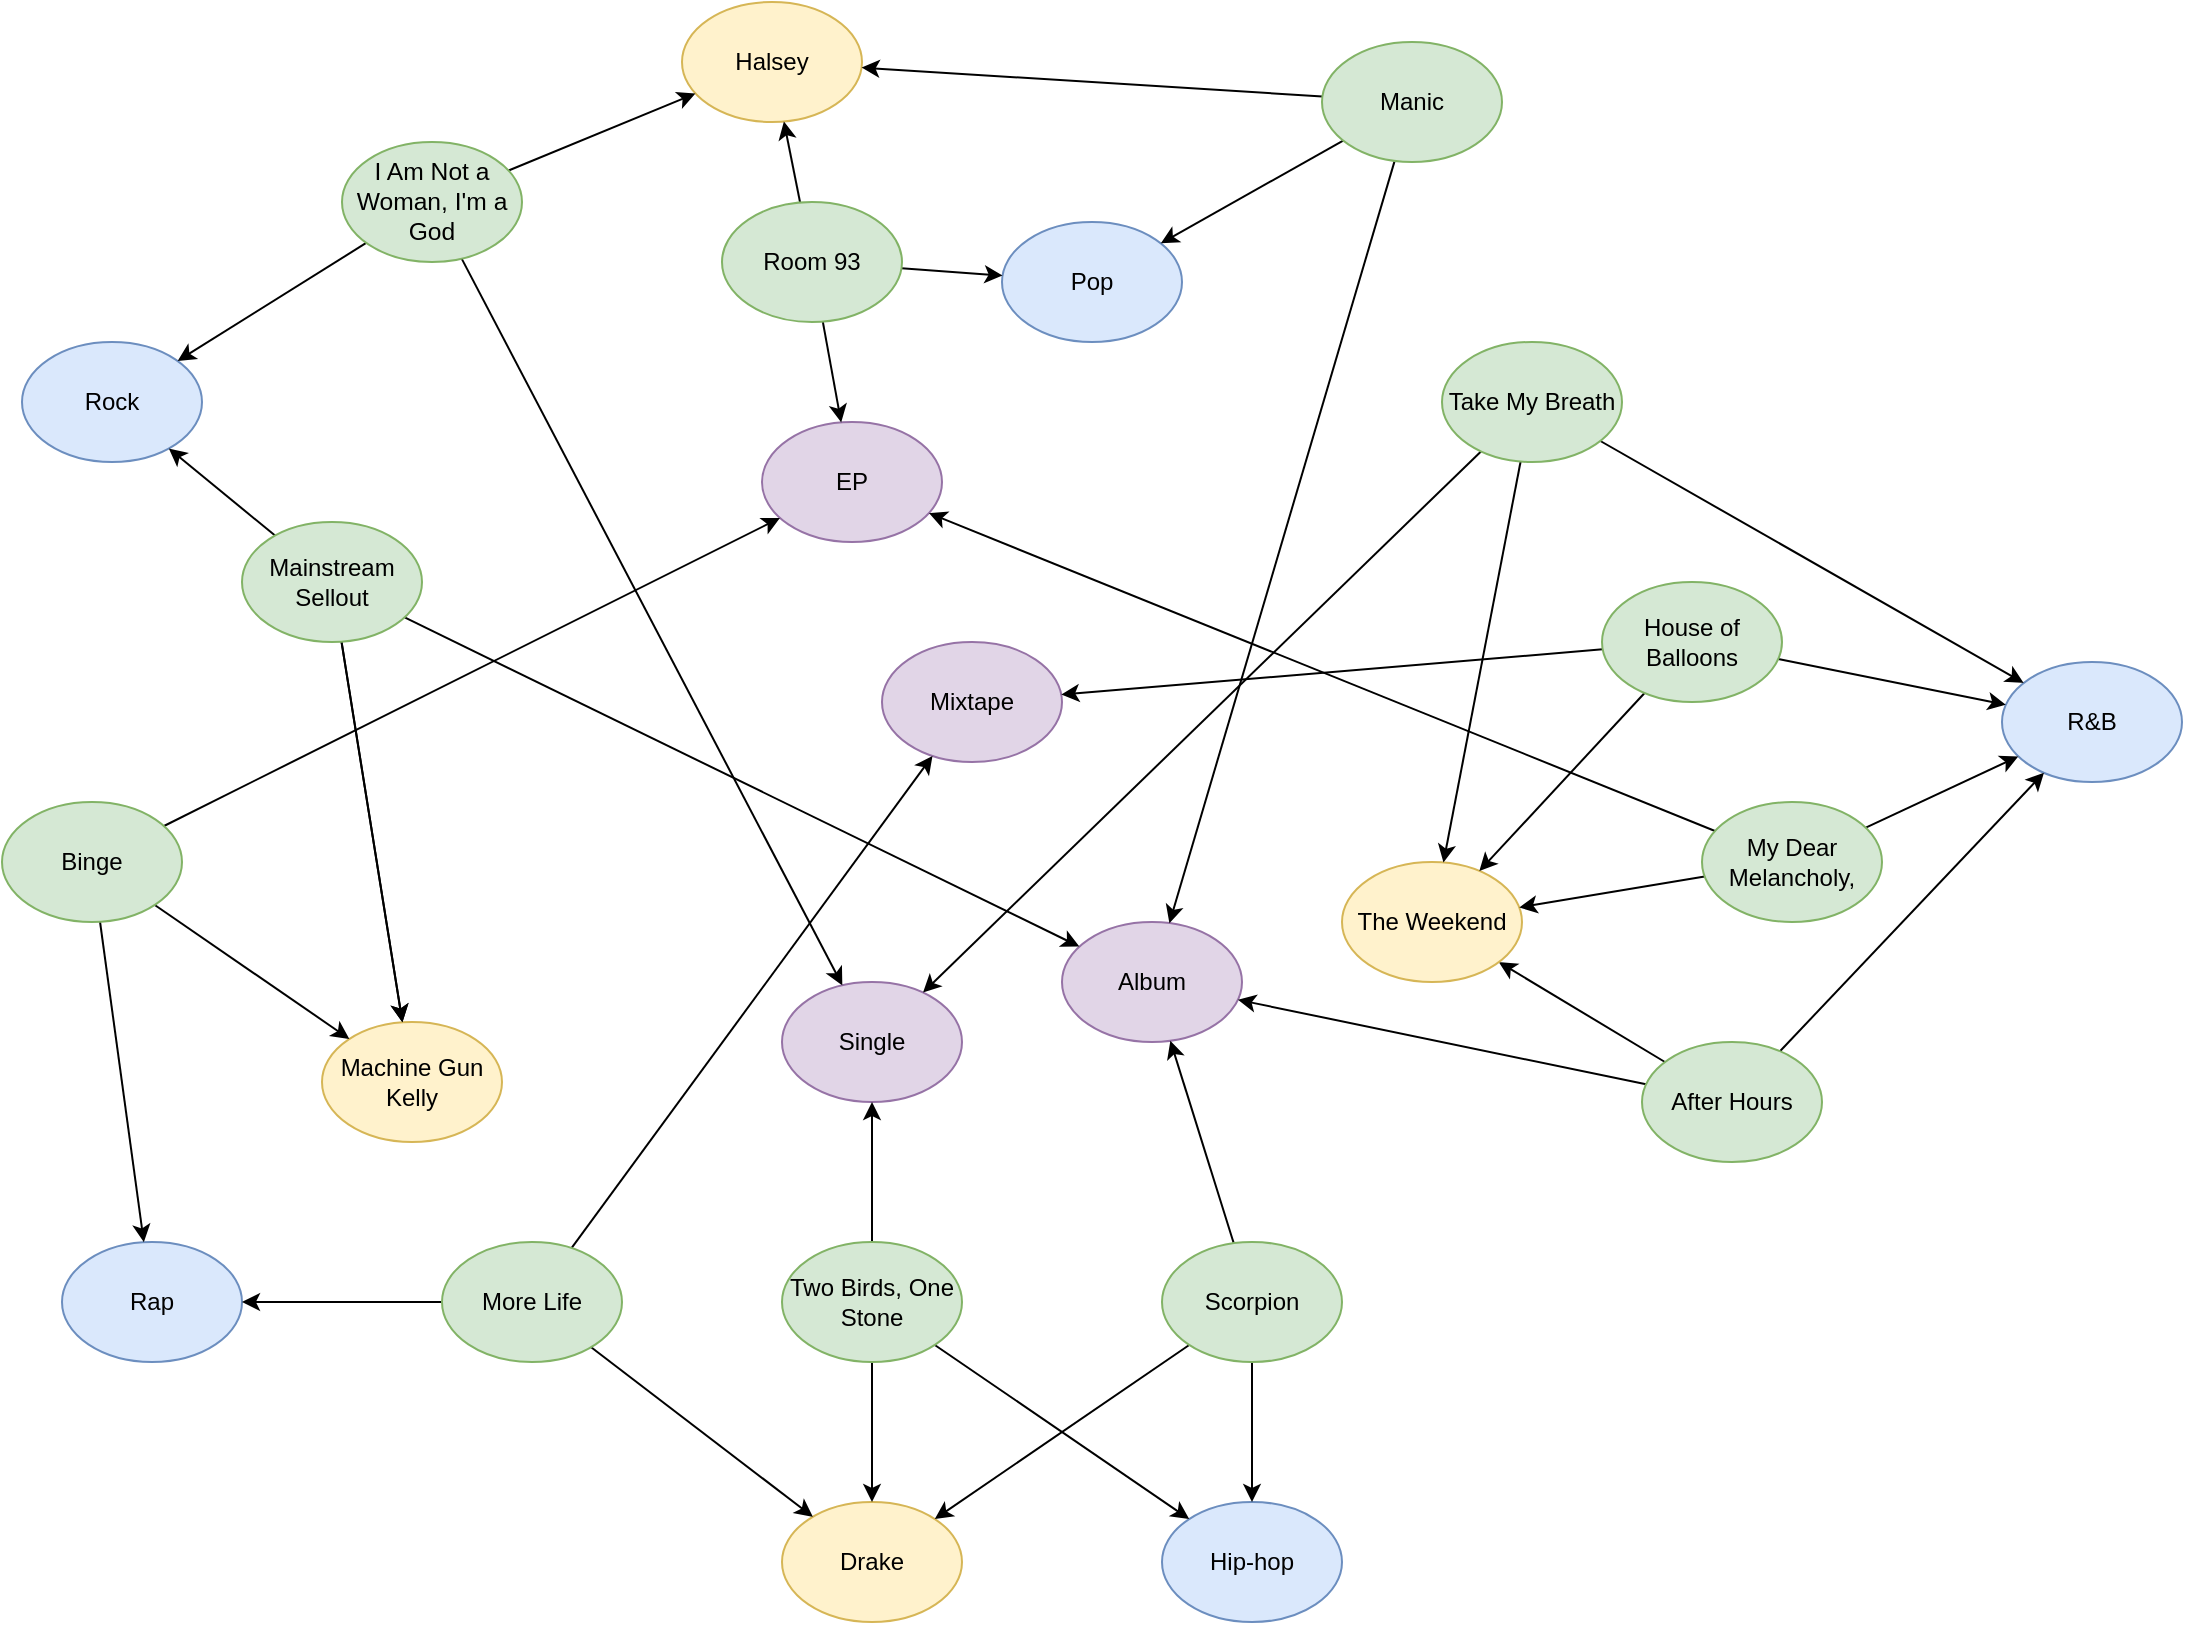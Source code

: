 <mxfile version="20.3.7" type="device"><diagram id="TyXE7sn0_uw6ClCjGTd-" name="Страница 1"><mxGraphModel dx="5315" dy="5726" grid="1" gridSize="10" guides="1" tooltips="1" connect="1" arrows="1" fold="1" page="1" pageScale="1" pageWidth="3300" pageHeight="4681" math="0" shadow="0"><root><mxCell id="0"/><mxCell id="1" parent="0"/><mxCell id="bvV8SLx2wVSRqKHYlJdx-1" value="EP" style="ellipse;whiteSpace=wrap;html=1;fillColor=#e1d5e7;strokeColor=#9673a6;" parent="1" vertex="1"><mxGeometry x="250" y="180" width="90" height="60" as="geometry"/></mxCell><mxCell id="bvV8SLx2wVSRqKHYlJdx-3" value="Album" style="ellipse;whiteSpace=wrap;html=1;fillColor=#e1d5e7;strokeColor=#9673a6;" parent="1" vertex="1"><mxGeometry x="400" y="430" width="90" height="60" as="geometry"/></mxCell><mxCell id="bvV8SLx2wVSRqKHYlJdx-4" value="R&amp;amp;B" style="ellipse;whiteSpace=wrap;html=1;fillColor=#dae8fc;strokeColor=#6c8ebf;" parent="1" vertex="1"><mxGeometry x="870" y="300" width="90" height="60" as="geometry"/></mxCell><mxCell id="bvV8SLx2wVSRqKHYlJdx-6" value="Mixtape" style="ellipse;whiteSpace=wrap;html=1;fillColor=#e1d5e7;strokeColor=#9673a6;" parent="1" vertex="1"><mxGeometry x="310" y="290" width="90" height="60" as="geometry"/></mxCell><mxCell id="bvV8SLx2wVSRqKHYlJdx-7" value="Single" style="ellipse;whiteSpace=wrap;html=1;fillColor=#e1d5e7;strokeColor=#9673a6;" parent="1" vertex="1"><mxGeometry x="260" y="460" width="90" height="60" as="geometry"/></mxCell><mxCell id="bvV8SLx2wVSRqKHYlJdx-8" value="Rock" style="ellipse;whiteSpace=wrap;html=1;fillColor=#dae8fc;strokeColor=#6c8ebf;" parent="1" vertex="1"><mxGeometry x="-120" y="140" width="90" height="60" as="geometry"/></mxCell><mxCell id="bvV8SLx2wVSRqKHYlJdx-9" value="Pop" style="ellipse;whiteSpace=wrap;html=1;fillColor=#dae8fc;strokeColor=#6c8ebf;" parent="1" vertex="1"><mxGeometry x="370" y="80" width="90" height="60" as="geometry"/></mxCell><mxCell id="bvV8SLx2wVSRqKHYlJdx-12" style="rounded=0;orthogonalLoop=1;jettySize=auto;html=1;" parent="1" source="bvV8SLx2wVSRqKHYlJdx-10" target="bvV8SLx2wVSRqKHYlJdx-3" edge="1"><mxGeometry relative="1" as="geometry"/></mxCell><mxCell id="bvV8SLx2wVSRqKHYlJdx-17" style="edgeStyle=none;rounded=0;orthogonalLoop=1;jettySize=auto;html=1;" parent="1" source="bvV8SLx2wVSRqKHYlJdx-10" target="bvV8SLx2wVSRqKHYlJdx-13" edge="1"><mxGeometry relative="1" as="geometry"/></mxCell><mxCell id="bvV8SLx2wVSRqKHYlJdx-18" style="edgeStyle=none;rounded=0;orthogonalLoop=1;jettySize=auto;html=1;" parent="1" source="bvV8SLx2wVSRqKHYlJdx-10" target="bvV8SLx2wVSRqKHYlJdx-4" edge="1"><mxGeometry relative="1" as="geometry"/></mxCell><mxCell id="bvV8SLx2wVSRqKHYlJdx-10" value="After Hours" style="ellipse;whiteSpace=wrap;html=1;fillColor=#d5e8d4;strokeColor=#82b366;" parent="1" vertex="1"><mxGeometry x="690" y="490" width="90" height="60" as="geometry"/></mxCell><mxCell id="bvV8SLx2wVSRqKHYlJdx-13" value="The Weekend" style="ellipse;whiteSpace=wrap;html=1;fillColor=#fff2cc;strokeColor=#d6b656;" parent="1" vertex="1"><mxGeometry x="540" y="400" width="90" height="60" as="geometry"/></mxCell><mxCell id="bvV8SLx2wVSRqKHYlJdx-21" style="edgeStyle=none;rounded=0;orthogonalLoop=1;jettySize=auto;html=1;" parent="1" source="bvV8SLx2wVSRqKHYlJdx-19" target="bvV8SLx2wVSRqKHYlJdx-1" edge="1"><mxGeometry relative="1" as="geometry"/></mxCell><mxCell id="bvV8SLx2wVSRqKHYlJdx-22" style="edgeStyle=none;rounded=0;orthogonalLoop=1;jettySize=auto;html=1;" parent="1" source="bvV8SLx2wVSRqKHYlJdx-19" target="bvV8SLx2wVSRqKHYlJdx-13" edge="1"><mxGeometry relative="1" as="geometry"/></mxCell><mxCell id="bvV8SLx2wVSRqKHYlJdx-23" style="edgeStyle=none;rounded=0;orthogonalLoop=1;jettySize=auto;html=1;" parent="1" source="bvV8SLx2wVSRqKHYlJdx-19" target="bvV8SLx2wVSRqKHYlJdx-4" edge="1"><mxGeometry relative="1" as="geometry"/></mxCell><mxCell id="bvV8SLx2wVSRqKHYlJdx-19" value="My Dear Melancholy," style="ellipse;whiteSpace=wrap;html=1;fillColor=#d5e8d4;strokeColor=#82b366;" parent="1" vertex="1"><mxGeometry x="720" y="370" width="90" height="60" as="geometry"/></mxCell><mxCell id="bvV8SLx2wVSRqKHYlJdx-26" style="edgeStyle=none;rounded=0;orthogonalLoop=1;jettySize=auto;html=1;" parent="1" source="bvV8SLx2wVSRqKHYlJdx-24" target="bvV8SLx2wVSRqKHYlJdx-6" edge="1"><mxGeometry relative="1" as="geometry"/></mxCell><mxCell id="bvV8SLx2wVSRqKHYlJdx-27" style="edgeStyle=none;rounded=0;orthogonalLoop=1;jettySize=auto;html=1;" parent="1" source="bvV8SLx2wVSRqKHYlJdx-24" target="bvV8SLx2wVSRqKHYlJdx-13" edge="1"><mxGeometry relative="1" as="geometry"/></mxCell><mxCell id="bvV8SLx2wVSRqKHYlJdx-28" style="edgeStyle=none;rounded=0;orthogonalLoop=1;jettySize=auto;html=1;" parent="1" source="bvV8SLx2wVSRqKHYlJdx-24" target="bvV8SLx2wVSRqKHYlJdx-4" edge="1"><mxGeometry relative="1" as="geometry"/></mxCell><mxCell id="bvV8SLx2wVSRqKHYlJdx-24" value="House of Balloons" style="ellipse;whiteSpace=wrap;html=1;fillColor=#d5e8d4;strokeColor=#82b366;" parent="1" vertex="1"><mxGeometry x="670" y="260" width="90" height="60" as="geometry"/></mxCell><mxCell id="bvV8SLx2wVSRqKHYlJdx-30" style="edgeStyle=none;rounded=0;orthogonalLoop=1;jettySize=auto;html=1;" parent="1" source="bvV8SLx2wVSRqKHYlJdx-29" target="bvV8SLx2wVSRqKHYlJdx-7" edge="1"><mxGeometry relative="1" as="geometry"/></mxCell><mxCell id="bvV8SLx2wVSRqKHYlJdx-31" style="edgeStyle=none;rounded=0;orthogonalLoop=1;jettySize=auto;html=1;" parent="1" source="bvV8SLx2wVSRqKHYlJdx-29" target="bvV8SLx2wVSRqKHYlJdx-13" edge="1"><mxGeometry relative="1" as="geometry"/></mxCell><mxCell id="bvV8SLx2wVSRqKHYlJdx-32" style="edgeStyle=none;rounded=0;orthogonalLoop=1;jettySize=auto;html=1;" parent="1" source="bvV8SLx2wVSRqKHYlJdx-29" target="bvV8SLx2wVSRqKHYlJdx-4" edge="1"><mxGeometry relative="1" as="geometry"/></mxCell><mxCell id="bvV8SLx2wVSRqKHYlJdx-29" value="Take My Breath" style="ellipse;whiteSpace=wrap;html=1;fillColor=#d5e8d4;strokeColor=#82b366;" parent="1" vertex="1"><mxGeometry x="590" y="140" width="90" height="60" as="geometry"/></mxCell><mxCell id="bvV8SLx2wVSRqKHYlJdx-34" value="Hip-hop" style="ellipse;whiteSpace=wrap;html=1;fillColor=#dae8fc;strokeColor=#6c8ebf;" parent="1" vertex="1"><mxGeometry x="450" y="720" width="90" height="60" as="geometry"/></mxCell><mxCell id="bvV8SLx2wVSRqKHYlJdx-35" value="Rap" style="ellipse;whiteSpace=wrap;html=1;fillColor=#dae8fc;strokeColor=#6c8ebf;" parent="1" vertex="1"><mxGeometry x="-100" y="590" width="90" height="60" as="geometry"/></mxCell><mxCell id="bvV8SLx2wVSRqKHYlJdx-39" value="Drake" style="ellipse;whiteSpace=wrap;html=1;fillColor=#fff2cc;strokeColor=#d6b656;" parent="1" vertex="1"><mxGeometry x="260" y="720" width="90" height="60" as="geometry"/></mxCell><mxCell id="bvV8SLx2wVSRqKHYlJdx-41" style="edgeStyle=none;rounded=0;orthogonalLoop=1;jettySize=auto;html=1;" parent="1" source="bvV8SLx2wVSRqKHYlJdx-40" target="bvV8SLx2wVSRqKHYlJdx-6" edge="1"><mxGeometry relative="1" as="geometry"/></mxCell><mxCell id="bvV8SLx2wVSRqKHYlJdx-42" style="edgeStyle=none;rounded=0;orthogonalLoop=1;jettySize=auto;html=1;" parent="1" source="bvV8SLx2wVSRqKHYlJdx-40" target="bvV8SLx2wVSRqKHYlJdx-39" edge="1"><mxGeometry relative="1" as="geometry"/></mxCell><mxCell id="bvV8SLx2wVSRqKHYlJdx-43" style="edgeStyle=none;rounded=0;orthogonalLoop=1;jettySize=auto;html=1;" parent="1" source="bvV8SLx2wVSRqKHYlJdx-40" target="bvV8SLx2wVSRqKHYlJdx-35" edge="1"><mxGeometry relative="1" as="geometry"/></mxCell><mxCell id="bvV8SLx2wVSRqKHYlJdx-40" value="More Life" style="ellipse;whiteSpace=wrap;html=1;fillColor=#d5e8d4;strokeColor=#82b366;" parent="1" vertex="1"><mxGeometry x="90" y="590" width="90" height="60" as="geometry"/></mxCell><mxCell id="bvV8SLx2wVSRqKHYlJdx-45" style="edgeStyle=none;rounded=0;orthogonalLoop=1;jettySize=auto;html=1;" parent="1" source="bvV8SLx2wVSRqKHYlJdx-44" target="bvV8SLx2wVSRqKHYlJdx-39" edge="1"><mxGeometry relative="1" as="geometry"/></mxCell><mxCell id="bvV8SLx2wVSRqKHYlJdx-46" style="edgeStyle=none;rounded=0;orthogonalLoop=1;jettySize=auto;html=1;" parent="1" source="bvV8SLx2wVSRqKHYlJdx-44" target="bvV8SLx2wVSRqKHYlJdx-3" edge="1"><mxGeometry relative="1" as="geometry"/></mxCell><mxCell id="bvV8SLx2wVSRqKHYlJdx-47" style="edgeStyle=none;rounded=0;orthogonalLoop=1;jettySize=auto;html=1;" parent="1" source="bvV8SLx2wVSRqKHYlJdx-44" target="bvV8SLx2wVSRqKHYlJdx-34" edge="1"><mxGeometry relative="1" as="geometry"/></mxCell><mxCell id="bvV8SLx2wVSRqKHYlJdx-44" value="Scorpion" style="ellipse;whiteSpace=wrap;html=1;fillColor=#d5e8d4;strokeColor=#82b366;" parent="1" vertex="1"><mxGeometry x="450" y="590" width="90" height="60" as="geometry"/></mxCell><mxCell id="bvV8SLx2wVSRqKHYlJdx-49" style="edgeStyle=none;rounded=0;orthogonalLoop=1;jettySize=auto;html=1;" parent="1" source="bvV8SLx2wVSRqKHYlJdx-48" target="bvV8SLx2wVSRqKHYlJdx-7" edge="1"><mxGeometry relative="1" as="geometry"/></mxCell><mxCell id="bvV8SLx2wVSRqKHYlJdx-50" style="edgeStyle=none;rounded=0;orthogonalLoop=1;jettySize=auto;html=1;" parent="1" source="bvV8SLx2wVSRqKHYlJdx-48" target="bvV8SLx2wVSRqKHYlJdx-39" edge="1"><mxGeometry relative="1" as="geometry"/></mxCell><mxCell id="bvV8SLx2wVSRqKHYlJdx-52" style="edgeStyle=none;rounded=0;orthogonalLoop=1;jettySize=auto;html=1;" parent="1" source="bvV8SLx2wVSRqKHYlJdx-48" target="bvV8SLx2wVSRqKHYlJdx-34" edge="1"><mxGeometry relative="1" as="geometry"/></mxCell><mxCell id="bvV8SLx2wVSRqKHYlJdx-48" value="Two Birds, One Stone" style="ellipse;whiteSpace=wrap;html=1;fillColor=#d5e8d4;strokeColor=#82b366;" parent="1" vertex="1"><mxGeometry x="260" y="590" width="90" height="60" as="geometry"/></mxCell><mxCell id="bvV8SLx2wVSRqKHYlJdx-53" value="Halsey" style="ellipse;whiteSpace=wrap;html=1;fillColor=#fff2cc;strokeColor=#d6b656;" parent="1" vertex="1"><mxGeometry x="210" y="-30" width="90" height="60" as="geometry"/></mxCell><mxCell id="bvV8SLx2wVSRqKHYlJdx-55" style="edgeStyle=none;rounded=0;orthogonalLoop=1;jettySize=auto;html=1;" parent="1" source="bvV8SLx2wVSRqKHYlJdx-54" target="bvV8SLx2wVSRqKHYlJdx-1" edge="1"><mxGeometry relative="1" as="geometry"/></mxCell><mxCell id="bvV8SLx2wVSRqKHYlJdx-56" style="edgeStyle=none;rounded=0;orthogonalLoop=1;jettySize=auto;html=1;" parent="1" source="bvV8SLx2wVSRqKHYlJdx-54" target="bvV8SLx2wVSRqKHYlJdx-53" edge="1"><mxGeometry relative="1" as="geometry"/></mxCell><mxCell id="bvV8SLx2wVSRqKHYlJdx-57" style="edgeStyle=none;rounded=0;orthogonalLoop=1;jettySize=auto;html=1;" parent="1" source="bvV8SLx2wVSRqKHYlJdx-54" target="bvV8SLx2wVSRqKHYlJdx-9" edge="1"><mxGeometry relative="1" as="geometry"/></mxCell><mxCell id="bvV8SLx2wVSRqKHYlJdx-54" value="Room 93" style="ellipse;whiteSpace=wrap;html=1;fillColor=#d5e8d4;strokeColor=#82b366;" parent="1" vertex="1"><mxGeometry x="230" y="70" width="90" height="60" as="geometry"/></mxCell><mxCell id="bvV8SLx2wVSRqKHYlJdx-59" style="edgeStyle=none;rounded=0;orthogonalLoop=1;jettySize=auto;html=1;" parent="1" source="bvV8SLx2wVSRqKHYlJdx-58" target="bvV8SLx2wVSRqKHYlJdx-53" edge="1"><mxGeometry relative="1" as="geometry"/></mxCell><mxCell id="bvV8SLx2wVSRqKHYlJdx-60" style="edgeStyle=none;rounded=0;orthogonalLoop=1;jettySize=auto;html=1;" parent="1" source="bvV8SLx2wVSRqKHYlJdx-58" target="bvV8SLx2wVSRqKHYlJdx-3" edge="1"><mxGeometry relative="1" as="geometry"/></mxCell><mxCell id="bvV8SLx2wVSRqKHYlJdx-61" style="edgeStyle=none;rounded=0;orthogonalLoop=1;jettySize=auto;html=1;" parent="1" source="bvV8SLx2wVSRqKHYlJdx-58" target="bvV8SLx2wVSRqKHYlJdx-9" edge="1"><mxGeometry relative="1" as="geometry"/></mxCell><mxCell id="bvV8SLx2wVSRqKHYlJdx-63" style="edgeStyle=none;rounded=0;orthogonalLoop=1;jettySize=auto;html=1;" parent="1" source="bvV8SLx2wVSRqKHYlJdx-62" target="bvV8SLx2wVSRqKHYlJdx-53" edge="1"><mxGeometry relative="1" as="geometry"/></mxCell><mxCell id="bvV8SLx2wVSRqKHYlJdx-64" style="edgeStyle=none;rounded=0;orthogonalLoop=1;jettySize=auto;html=1;" parent="1" source="bvV8SLx2wVSRqKHYlJdx-62" target="bvV8SLx2wVSRqKHYlJdx-7" edge="1"><mxGeometry relative="1" as="geometry"/></mxCell><mxCell id="bvV8SLx2wVSRqKHYlJdx-65" style="edgeStyle=none;rounded=0;orthogonalLoop=1;jettySize=auto;html=1;" parent="1" source="bvV8SLx2wVSRqKHYlJdx-62" target="bvV8SLx2wVSRqKHYlJdx-8" edge="1"><mxGeometry relative="1" as="geometry"/></mxCell><mxCell id="bvV8SLx2wVSRqKHYlJdx-62" value="&lt;span style=&quot;font-size: 12.32px;&quot;&gt;I Am Not a Woman, I'm a God&lt;/span&gt;" style="ellipse;whiteSpace=wrap;html=1;align=center;fillColor=#d5e8d4;strokeColor=#82b366;" parent="1" vertex="1"><mxGeometry x="40" y="40" width="90" height="60" as="geometry"/></mxCell><mxCell id="bvV8SLx2wVSRqKHYlJdx-66" value="Machine Gun Kelly" style="ellipse;whiteSpace=wrap;html=1;fillColor=#fff2cc;strokeColor=#d6b656;" parent="1" vertex="1"><mxGeometry x="30" y="480" width="90" height="60" as="geometry"/></mxCell><mxCell id="bvV8SLx2wVSRqKHYlJdx-69" style="edgeStyle=none;rounded=0;orthogonalLoop=1;jettySize=auto;html=1;startArrow=none;" parent="1" source="bvV8SLx2wVSRqKHYlJdx-73" target="bvV8SLx2wVSRqKHYlJdx-66" edge="1"><mxGeometry relative="1" as="geometry"/></mxCell><mxCell id="bvV8SLx2wVSRqKHYlJdx-70" style="edgeStyle=none;rounded=0;orthogonalLoop=1;jettySize=auto;html=1;" parent="1" source="bvV8SLx2wVSRqKHYlJdx-67" target="bvV8SLx2wVSRqKHYlJdx-35" edge="1"><mxGeometry relative="1" as="geometry"/></mxCell><mxCell id="bvV8SLx2wVSRqKHYlJdx-79" style="edgeStyle=none;rounded=0;orthogonalLoop=1;jettySize=auto;html=1;" parent="1" source="bvV8SLx2wVSRqKHYlJdx-67" target="bvV8SLx2wVSRqKHYlJdx-1" edge="1"><mxGeometry relative="1" as="geometry"/></mxCell><mxCell id="bvV8SLx2wVSRqKHYlJdx-80" style="edgeStyle=none;rounded=0;orthogonalLoop=1;jettySize=auto;html=1;" parent="1" source="bvV8SLx2wVSRqKHYlJdx-67" target="bvV8SLx2wVSRqKHYlJdx-66" edge="1"><mxGeometry relative="1" as="geometry"/></mxCell><mxCell id="bvV8SLx2wVSRqKHYlJdx-67" value="Binge" style="ellipse;whiteSpace=wrap;html=1;fillColor=#d5e8d4;strokeColor=#82b366;" parent="1" vertex="1"><mxGeometry x="-130" y="370" width="90" height="60" as="geometry"/></mxCell><mxCell id="bvV8SLx2wVSRqKHYlJdx-74" style="edgeStyle=none;rounded=0;orthogonalLoop=1;jettySize=auto;html=1;" parent="1" source="bvV8SLx2wVSRqKHYlJdx-73" target="bvV8SLx2wVSRqKHYlJdx-66" edge="1"><mxGeometry relative="1" as="geometry"/></mxCell><mxCell id="bvV8SLx2wVSRqKHYlJdx-75" style="edgeStyle=none;rounded=0;orthogonalLoop=1;jettySize=auto;html=1;" parent="1" source="bvV8SLx2wVSRqKHYlJdx-73" target="bvV8SLx2wVSRqKHYlJdx-3" edge="1"><mxGeometry relative="1" as="geometry"/></mxCell><mxCell id="bvV8SLx2wVSRqKHYlJdx-76" style="edgeStyle=none;rounded=0;orthogonalLoop=1;jettySize=auto;html=1;" parent="1" source="bvV8SLx2wVSRqKHYlJdx-73" target="bvV8SLx2wVSRqKHYlJdx-8" edge="1"><mxGeometry relative="1" as="geometry"/></mxCell><mxCell id="bvV8SLx2wVSRqKHYlJdx-58" value="Manic" style="ellipse;whiteSpace=wrap;html=1;fillColor=#d5e8d4;strokeColor=#82b366;" parent="1" vertex="1"><mxGeometry x="530" y="-10" width="90" height="60" as="geometry"/></mxCell><mxCell id="bvV8SLx2wVSRqKHYlJdx-73" value="Mainstream Sellout" style="ellipse;whiteSpace=wrap;html=1;fillColor=#d5e8d4;strokeColor=#82b366;" parent="1" vertex="1"><mxGeometry x="-10" y="230" width="90" height="60" as="geometry"/></mxCell></root></mxGraphModel></diagram></mxfile>